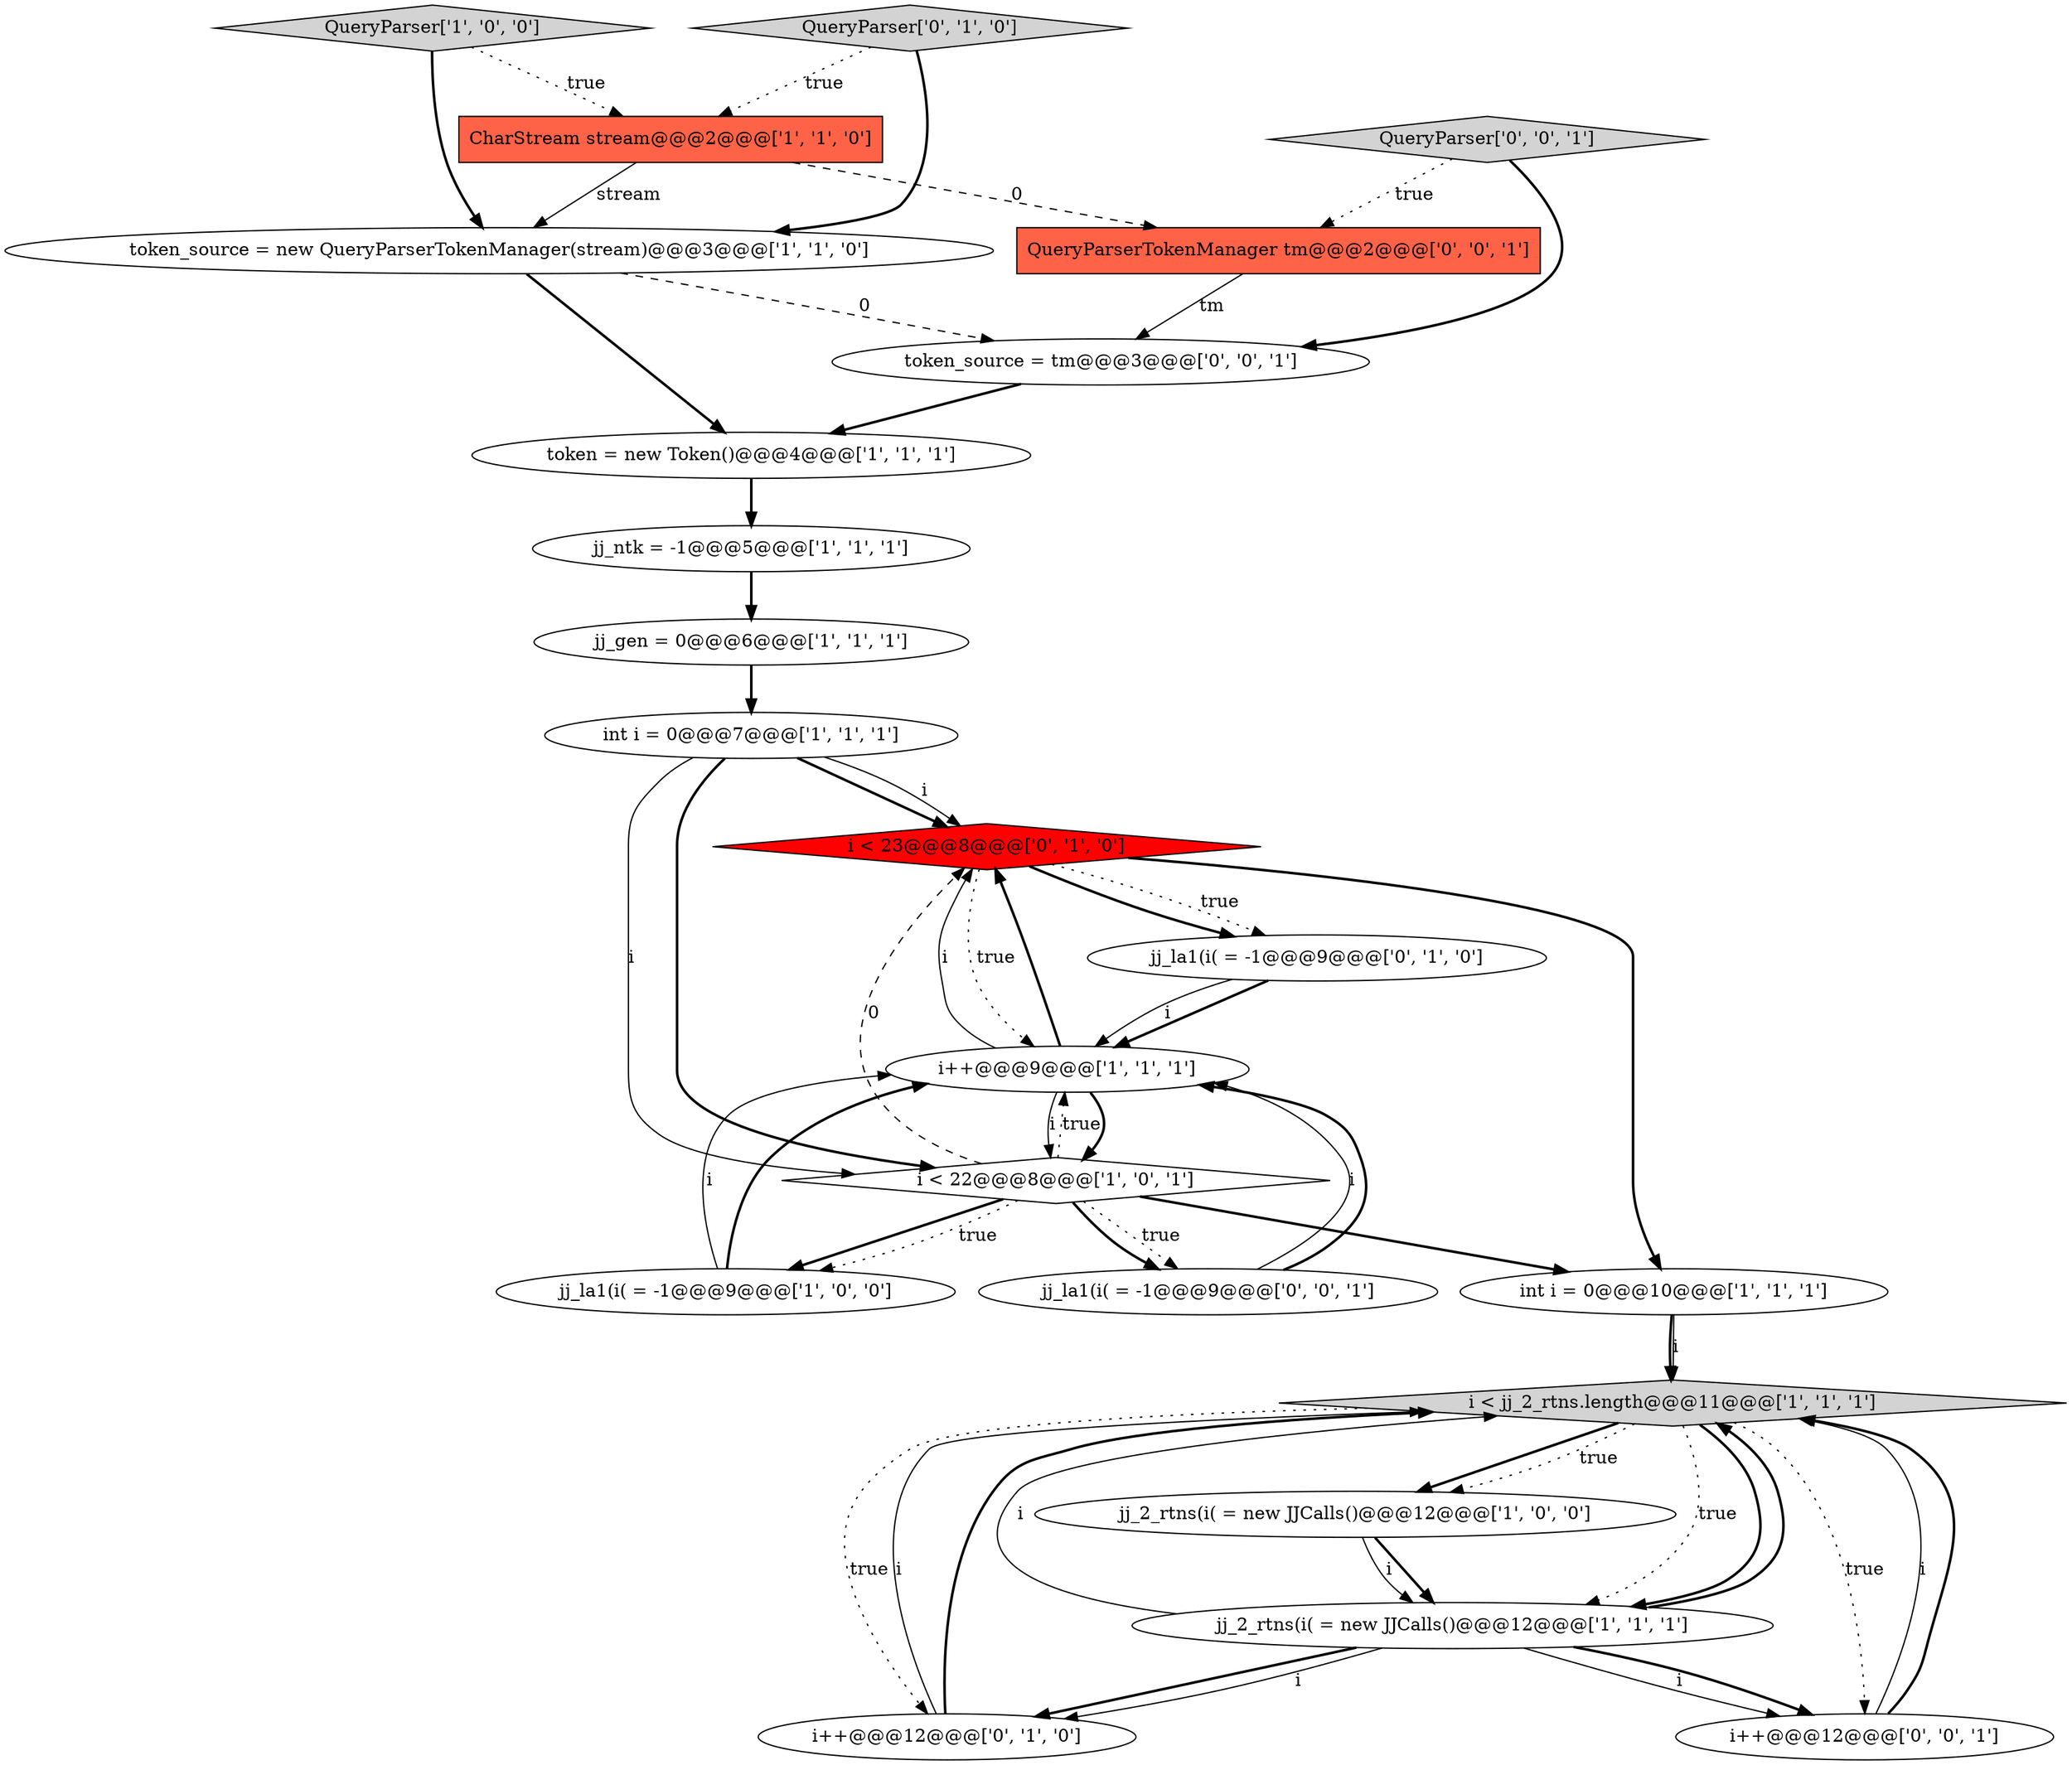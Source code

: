 digraph {
9 [style = filled, label = "int i = 0@@@10@@@['1', '1', '1']", fillcolor = white, shape = ellipse image = "AAA0AAABBB1BBB"];
16 [style = filled, label = "i++@@@12@@@['0', '1', '0']", fillcolor = white, shape = ellipse image = "AAA0AAABBB2BBB"];
4 [style = filled, label = "jj_2_rtns(i( = new JJCalls()@@@12@@@['1', '0', '0']", fillcolor = white, shape = ellipse image = "AAA0AAABBB1BBB"];
20 [style = filled, label = "token_source = tm@@@3@@@['0', '0', '1']", fillcolor = white, shape = ellipse image = "AAA0AAABBB3BBB"];
17 [style = filled, label = "i < 23@@@8@@@['0', '1', '0']", fillcolor = red, shape = diamond image = "AAA1AAABBB2BBB"];
1 [style = filled, label = "CharStream stream@@@2@@@['1', '1', '0']", fillcolor = tomato, shape = box image = "AAA0AAABBB1BBB"];
11 [style = filled, label = "token_source = new QueryParserTokenManager(stream)@@@3@@@['1', '1', '0']", fillcolor = white, shape = ellipse image = "AAA0AAABBB1BBB"];
12 [style = filled, label = "jj_gen = 0@@@6@@@['1', '1', '1']", fillcolor = white, shape = ellipse image = "AAA0AAABBB1BBB"];
2 [style = filled, label = "jj_la1(i( = -1@@@9@@@['1', '0', '0']", fillcolor = white, shape = ellipse image = "AAA0AAABBB1BBB"];
0 [style = filled, label = "jj_ntk = -1@@@5@@@['1', '1', '1']", fillcolor = white, shape = ellipse image = "AAA0AAABBB1BBB"];
6 [style = filled, label = "token = new Token()@@@4@@@['1', '1', '1']", fillcolor = white, shape = ellipse image = "AAA0AAABBB1BBB"];
18 [style = filled, label = "i++@@@12@@@['0', '0', '1']", fillcolor = white, shape = ellipse image = "AAA0AAABBB3BBB"];
13 [style = filled, label = "jj_2_rtns(i( = new JJCalls()@@@12@@@['1', '1', '1']", fillcolor = white, shape = ellipse image = "AAA0AAABBB1BBB"];
10 [style = filled, label = "i++@@@9@@@['1', '1', '1']", fillcolor = white, shape = ellipse image = "AAA0AAABBB1BBB"];
19 [style = filled, label = "jj_la1(i( = -1@@@9@@@['0', '0', '1']", fillcolor = white, shape = ellipse image = "AAA0AAABBB3BBB"];
5 [style = filled, label = "QueryParser['1', '0', '0']", fillcolor = lightgray, shape = diamond image = "AAA0AAABBB1BBB"];
15 [style = filled, label = "QueryParser['0', '1', '0']", fillcolor = lightgray, shape = diamond image = "AAA0AAABBB2BBB"];
21 [style = filled, label = "QueryParser['0', '0', '1']", fillcolor = lightgray, shape = diamond image = "AAA0AAABBB3BBB"];
7 [style = filled, label = "i < jj_2_rtns.length@@@11@@@['1', '1', '1']", fillcolor = lightgray, shape = diamond image = "AAA0AAABBB1BBB"];
3 [style = filled, label = "i < 22@@@8@@@['1', '0', '1']", fillcolor = white, shape = diamond image = "AAA0AAABBB1BBB"];
14 [style = filled, label = "jj_la1(i( = -1@@@9@@@['0', '1', '0']", fillcolor = white, shape = ellipse image = "AAA0AAABBB2BBB"];
22 [style = filled, label = "QueryParserTokenManager tm@@@2@@@['0', '0', '1']", fillcolor = tomato, shape = box image = "AAA0AAABBB3BBB"];
8 [style = filled, label = "int i = 0@@@7@@@['1', '1', '1']", fillcolor = white, shape = ellipse image = "AAA0AAABBB1BBB"];
7->13 [style = bold, label=""];
16->7 [style = solid, label="i"];
18->7 [style = solid, label="i"];
1->11 [style = solid, label="stream"];
3->17 [style = dashed, label="0"];
11->20 [style = dashed, label="0"];
8->3 [style = solid, label="i"];
19->10 [style = solid, label="i"];
7->13 [style = dotted, label="true"];
0->12 [style = bold, label=""];
10->17 [style = solid, label="i"];
11->6 [style = bold, label=""];
8->3 [style = bold, label=""];
4->13 [style = bold, label=""];
17->9 [style = bold, label=""];
16->7 [style = bold, label=""];
13->7 [style = solid, label="i"];
3->10 [style = dotted, label="true"];
14->10 [style = bold, label=""];
5->1 [style = dotted, label="true"];
10->3 [style = bold, label=""];
14->10 [style = solid, label="i"];
19->10 [style = bold, label=""];
10->17 [style = bold, label=""];
6->0 [style = bold, label=""];
17->14 [style = dotted, label="true"];
21->22 [style = dotted, label="true"];
7->4 [style = bold, label=""];
20->6 [style = bold, label=""];
2->10 [style = solid, label="i"];
9->7 [style = bold, label=""];
2->10 [style = bold, label=""];
13->16 [style = bold, label=""];
4->13 [style = solid, label="i"];
1->22 [style = dashed, label="0"];
13->18 [style = solid, label="i"];
3->9 [style = bold, label=""];
8->17 [style = bold, label=""];
17->10 [style = dotted, label="true"];
3->19 [style = dotted, label="true"];
21->20 [style = bold, label=""];
15->11 [style = bold, label=""];
3->2 [style = bold, label=""];
22->20 [style = solid, label="tm"];
3->19 [style = bold, label=""];
17->14 [style = bold, label=""];
12->8 [style = bold, label=""];
13->7 [style = bold, label=""];
15->1 [style = dotted, label="true"];
7->4 [style = dotted, label="true"];
7->16 [style = dotted, label="true"];
7->18 [style = dotted, label="true"];
5->11 [style = bold, label=""];
9->7 [style = solid, label="i"];
13->18 [style = bold, label=""];
18->7 [style = bold, label=""];
8->17 [style = solid, label="i"];
10->3 [style = solid, label="i"];
3->2 [style = dotted, label="true"];
13->16 [style = solid, label="i"];
}
